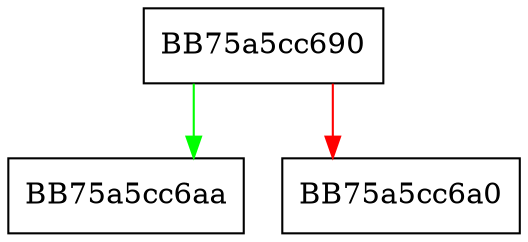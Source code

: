 digraph Seek {
  node [shape="box"];
  graph [splines=ortho];
  BB75a5cc690 -> BB75a5cc6aa [color="green"];
  BB75a5cc690 -> BB75a5cc6a0 [color="red"];
}